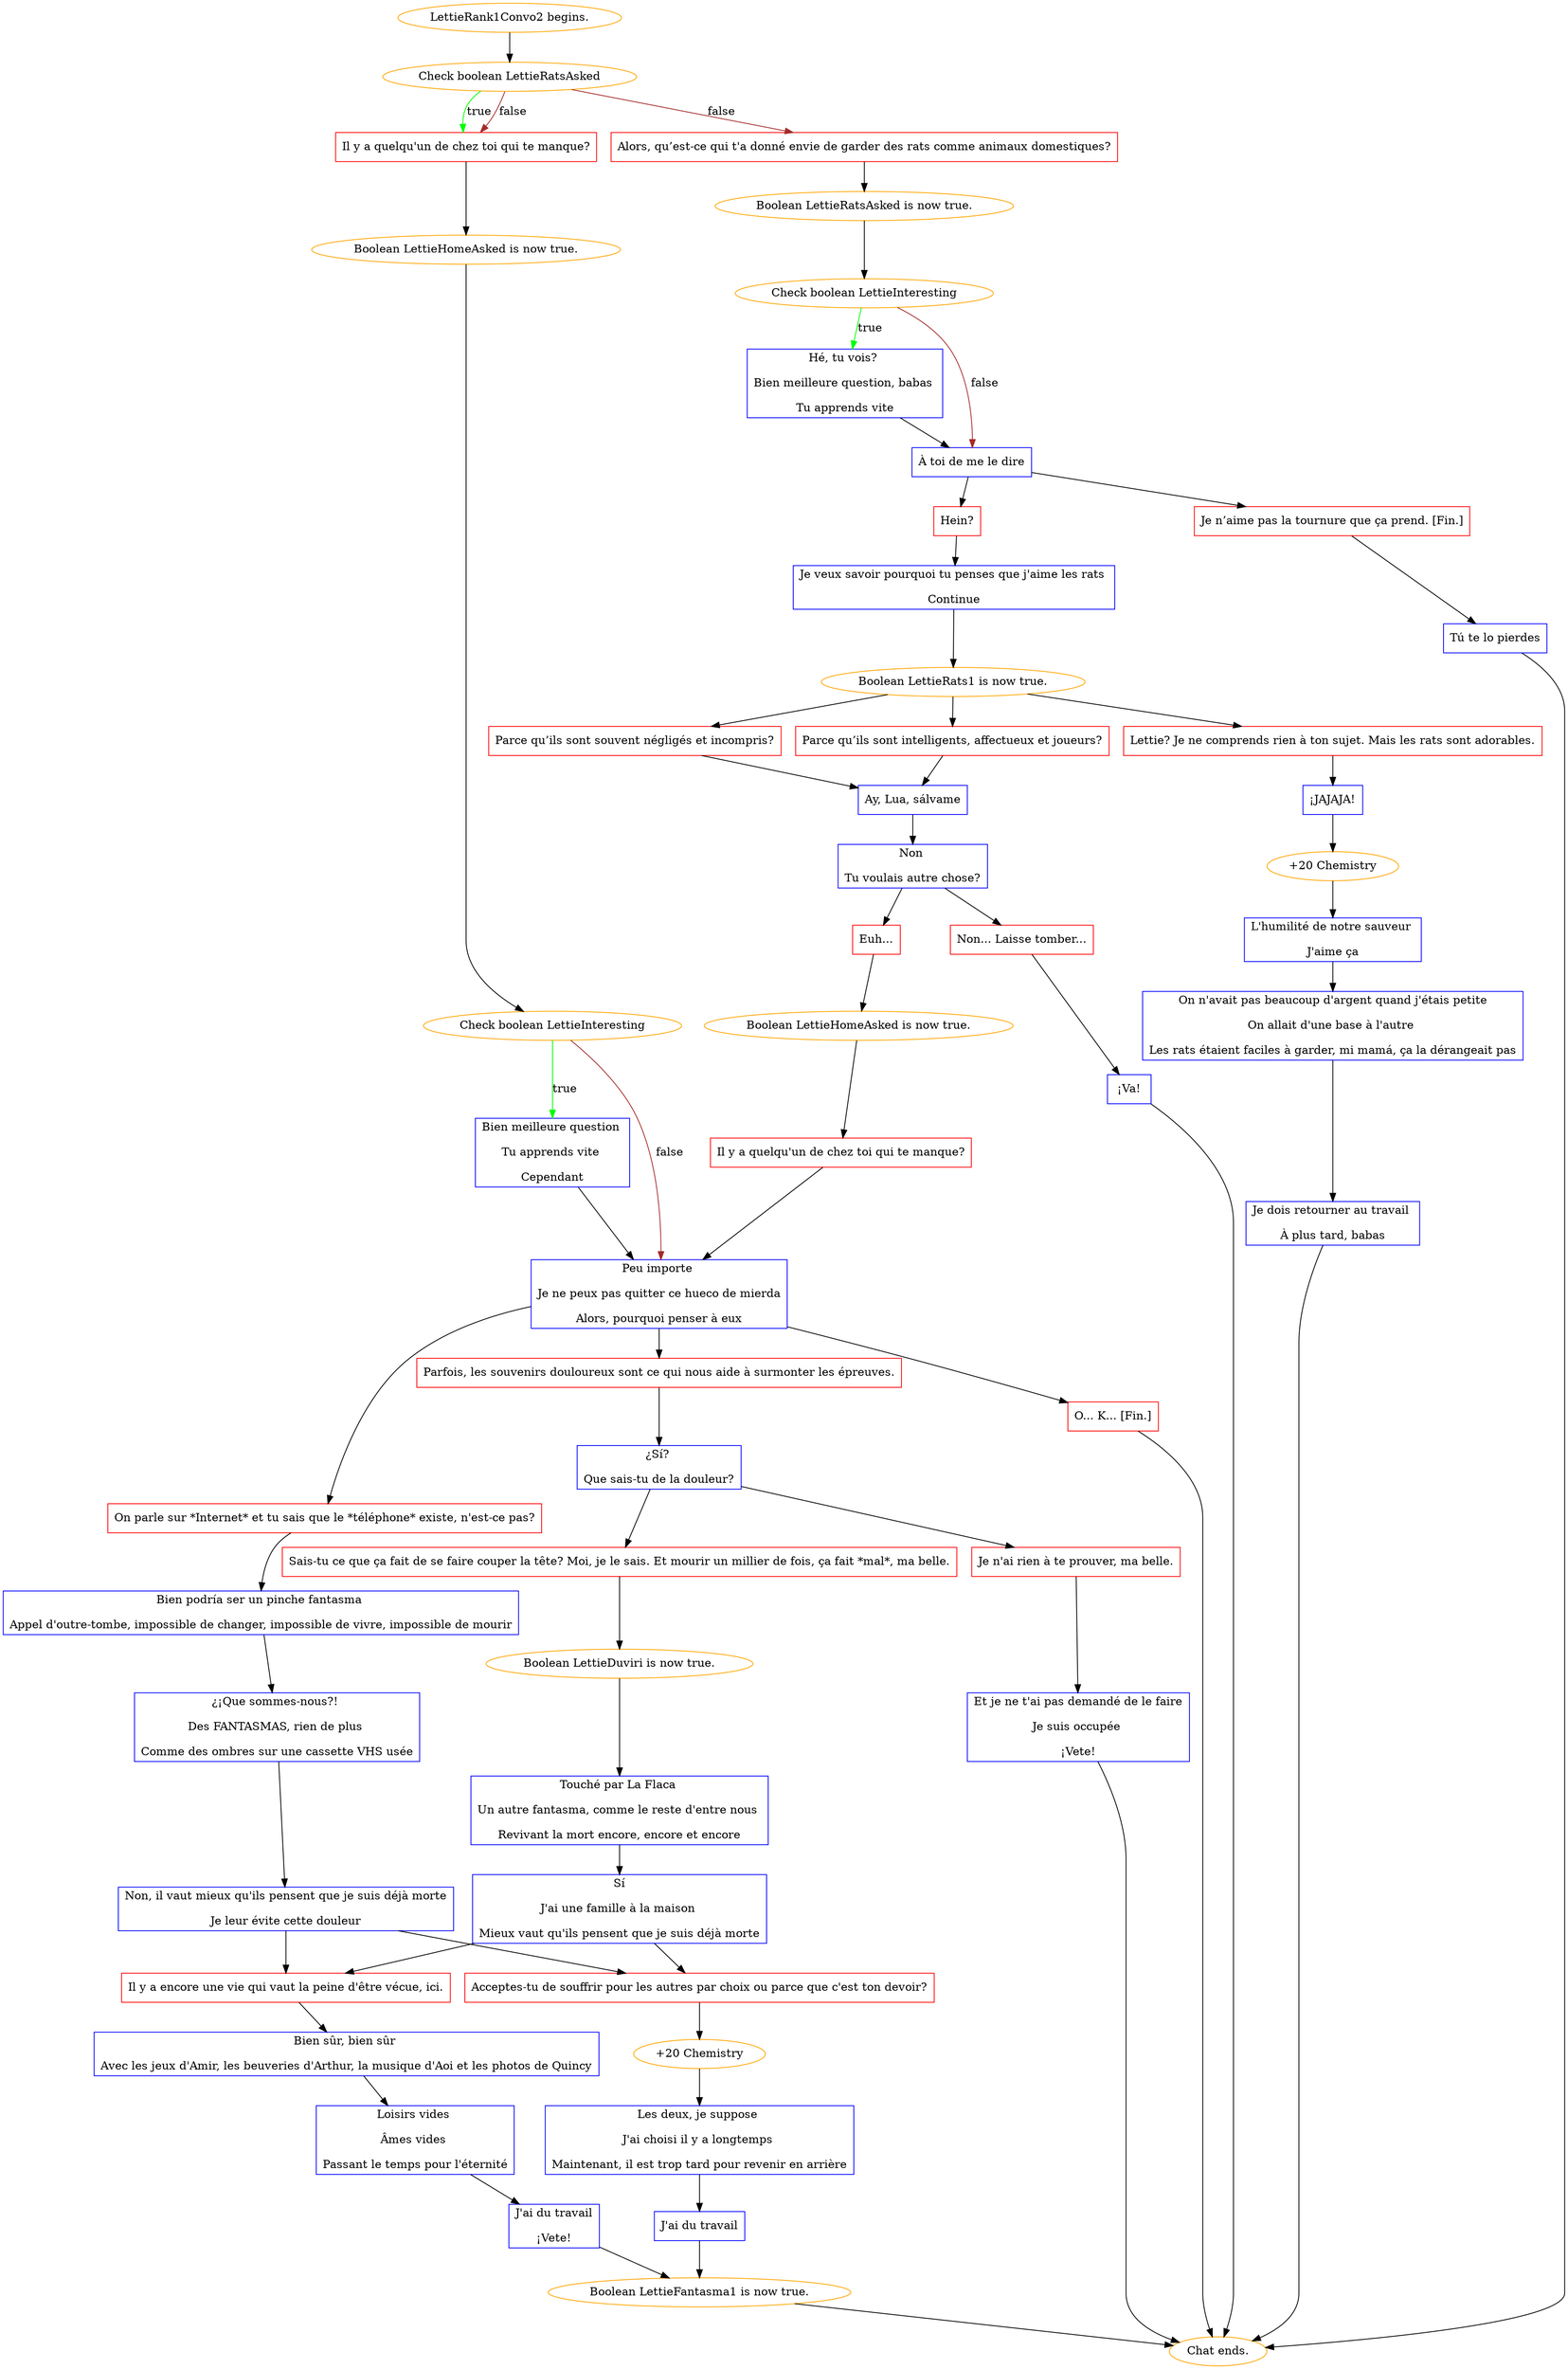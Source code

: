 digraph {
	"LettieRank1Convo2 begins." [color=orange];
		"LettieRank1Convo2 begins." -> j89496700;
	j89496700 [label="Check boolean LettieRatsAsked",color=orange];
		j89496700 -> j574244574 [label=true,color=green];
		j89496700 -> j495174908 [label=false,color=brown];
		j89496700 -> j574244574 [label=false,color=brown];
	j574244574 [label="Il y a quelqu'un de chez toi qui te manque?",shape=box,color=red];
		j574244574 -> j3611088737;
	j495174908 [label="Alors, qu’est-ce qui t'a donné envie de garder des rats comme animaux domestiques?",shape=box,color=red];
		j495174908 -> j1419769657;
	j3611088737 [label="Boolean LettieHomeAsked is now true.",color=orange];
		j3611088737 -> j4029412242;
	j1419769657 [label="Boolean LettieRatsAsked is now true.",color=orange];
		j1419769657 -> j27878299;
	j4029412242 [label="Check boolean LettieInteresting",color=orange];
		j4029412242 -> j3809484341 [label=true,color=green];
		j4029412242 -> j251354769 [label=false,color=brown];
	j27878299 [label="Check boolean LettieInteresting",color=orange];
		j27878299 -> j2214462342 [label=true,color=green];
		j27878299 -> j198065258 [label=false,color=brown];
	j3809484341 [label="Bien meilleure question 
Tu apprends vite 
Cependant",shape=box,color=blue];
		j3809484341 -> j251354769;
	j251354769 [label="Peu importe 
Je ne peux pas quitter ce hueco de mierda
Alors, pourquoi penser à eux",shape=box,color=blue];
		j251354769 -> j693419591;
		j251354769 -> j868345645;
		j251354769 -> j2875505768;
	j2214462342 [label="Hé, tu vois? 
Bien meilleure question, babas 
Tu apprends vite",shape=box,color=blue];
		j2214462342 -> j198065258;
	j198065258 [label="À toi de me le dire",shape=box,color=blue];
		j198065258 -> j2980404143;
		j198065258 -> j684809011;
	j693419591 [label="On parle sur *Internet* et tu sais que le *téléphone* existe, n'est-ce pas?",shape=box,color=red];
		j693419591 -> j2677858411;
	j868345645 [label="Parfois, les souvenirs douloureux sont ce qui nous aide à surmonter les épreuves.",shape=box,color=red];
		j868345645 -> j2108366624;
	j2875505768 [label="O... K... [Fin.]",shape=box,color=red];
		j2875505768 -> "Chat ends.";
	j2980404143 [label="Hein?",shape=box,color=red];
		j2980404143 -> j969691514;
	j684809011 [label="Je n’aime pas la tournure que ça prend. [Fin.]",shape=box,color=red];
		j684809011 -> j2365690676;
	j2677858411 [label="Bien podría ser un pinche fantasma 
Appel d'outre-tombe, impossible de changer, impossible de vivre, impossible de mourir",shape=box,color=blue];
		j2677858411 -> j2846495613;
	j2108366624 [label="¿Sí? 
Que sais-tu de la douleur?",shape=box,color=blue];
		j2108366624 -> j1749724721;
		j2108366624 -> j2001300311;
	"Chat ends." [color=orange];
	j969691514 [label="Je veux savoir pourquoi tu penses que j'aime les rats 
Continue",shape=box,color=blue];
		j969691514 -> j3507503232;
	j2365690676 [label="Tú te lo pierdes",shape=box,color=blue];
		j2365690676 -> "Chat ends.";
	j2846495613 [label="¿¡Que sommes-nous?! 
Des FANTASMAS, rien de plus 
Comme des ombres sur une cassette VHS usée",shape=box,color=blue];
		j2846495613 -> j2936024372;
	j1749724721 [label="Sais-tu ce que ça fait de se faire couper la tête? Moi, je le sais. Et mourir un millier de fois, ça fait *mal*, ma belle.",shape=box,color=red];
		j1749724721 -> j2735451049;
	j2001300311 [label="Je n'ai rien à te prouver, ma belle.",shape=box,color=red];
		j2001300311 -> j159900860;
	j3507503232 [label="Boolean LettieRats1 is now true.",color=orange];
		j3507503232 -> j3437189172;
		j3507503232 -> j927869856;
		j3507503232 -> j3650969432;
	j2936024372 [label="Non, il vaut mieux qu'ils pensent que je suis déjà morte
Je leur évite cette douleur",shape=box,color=blue];
		j2936024372 -> j696814238;
		j2936024372 -> j425394900;
	j2735451049 [label="Boolean LettieDuviri is now true.",color=orange];
		j2735451049 -> j740898609;
	j159900860 [label="Et je ne t'ai pas demandé de le faire
Je suis occupée 
¡Vete!",shape=box,color=blue];
		j159900860 -> "Chat ends.";
	j3437189172 [label="Parce qu’ils sont intelligents, affectueux et joueurs?",shape=box,color=red];
		j3437189172 -> j4075437049;
	j927869856 [label="Parce qu’ils sont souvent négligés et incompris?",shape=box,color=red];
		j927869856 -> j4075437049;
	j3650969432 [label="Lettie? Je ne comprends rien à ton sujet. Mais les rats sont adorables.",shape=box,color=red];
		j3650969432 -> j2044981014;
	j696814238 [label="Il y a encore une vie qui vaut la peine d'être vécue, ici.",shape=box,color=red];
		j696814238 -> j3163957813;
	j425394900 [label="Acceptes-tu de souffrir pour les autres par choix ou parce que c'est ton devoir?",shape=box,color=red];
		j425394900 -> j2877658293;
	j740898609 [label="Touché par La Flaca 
Un autre fantasma, comme le reste d'entre nous 
Revivant la mort encore, encore et encore",shape=box,color=blue];
		j740898609 -> j762666494;
	j4075437049 [label="Ay, Lua, sálvame",shape=box,color=blue];
		j4075437049 -> j1185504144;
	j2044981014 [label="¡JAJAJA!",shape=box,color=blue];
		j2044981014 -> j766947252;
	j3163957813 [label="Bien sûr, bien sûr 
Avec les jeux d'Amir, les beuveries d'Arthur, la musique d'Aoi et les photos de Quincy",shape=box,color=blue];
		j3163957813 -> j3596858994;
	j2877658293 [label="+20 Chemistry",color=orange];
		j2877658293 -> j1600015754;
	j762666494 [label="Sí
J'ai une famille à la maison 
Mieux vaut qu'ils pensent que je suis déjà morte",shape=box,color=blue];
		j762666494 -> j425394900;
		j762666494 -> j696814238;
	j1185504144 [label="Non 
Tu voulais autre chose?",shape=box,color=blue];
		j1185504144 -> j3006443539;
		j1185504144 -> j2314995486;
	j766947252 [label="+20 Chemistry",color=orange];
		j766947252 -> j3361710342;
	j3596858994 [label="Loisirs vides 
Âmes vides 
Passant le temps pour l'éternité",shape=box,color=blue];
		j3596858994 -> j3076159940;
	j1600015754 [label="Les deux, je suppose 
J'ai choisi il y a longtemps 
Maintenant, il est trop tard pour revenir en arrière",shape=box,color=blue];
		j1600015754 -> j3525546225;
	j3006443539 [label="Euh...",shape=box,color=red];
		j3006443539 -> j958846948;
	j2314995486 [label="Non... Laisse tomber...",shape=box,color=red];
		j2314995486 -> j437843910;
	j3361710342 [label="L'humilité de notre sauveur 
J'aime ça",shape=box,color=blue];
		j3361710342 -> j4082337768;
	j3076159940 [label="J'ai du travail
¡Vete!",shape=box,color=blue];
		j3076159940 -> j1253712857;
	j3525546225 [label="J'ai du travail",shape=box,color=blue];
		j3525546225 -> j1253712857;
	j958846948 [label="Boolean LettieHomeAsked is now true.",color=orange];
		j958846948 -> j4200170865;
	j437843910 [label="¡Va!",shape=box,color=blue];
		j437843910 -> "Chat ends.";
	j4082337768 [label="On n'avait pas beaucoup d'argent quand j'étais petite
On allait d'une base à l'autre 
Les rats étaient faciles à garder, mi mamá, ça la dérangeait pas",shape=box,color=blue];
		j4082337768 -> j1613666456;
	j1253712857 [label="Boolean LettieFantasma1 is now true.",color=orange];
		j1253712857 -> "Chat ends.";
	j4200170865 [label="Il y a quelqu'un de chez toi qui te manque?",shape=box,color=red];
		j4200170865 -> j251354769;
	j1613666456 [label="Je dois retourner au travail 
À plus tard, babas",shape=box,color=blue];
		j1613666456 -> "Chat ends.";
}